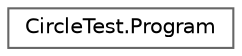 digraph "Иерархия классов. Графический вид."
{
 // LATEX_PDF_SIZE
  bgcolor="transparent";
  edge [fontname=Helvetica,fontsize=10,labelfontname=Helvetica,labelfontsize=10];
  node [fontname=Helvetica,fontsize=10,shape=box,height=0.2,width=0.4];
  rankdir="LR";
  Node0 [id="Node000000",label="CircleTest.Program",height=0.2,width=0.4,color="grey40", fillcolor="white", style="filled",URL="$class_circle_test_1_1_program.html",tooltip="Основной класс программы"];
}
